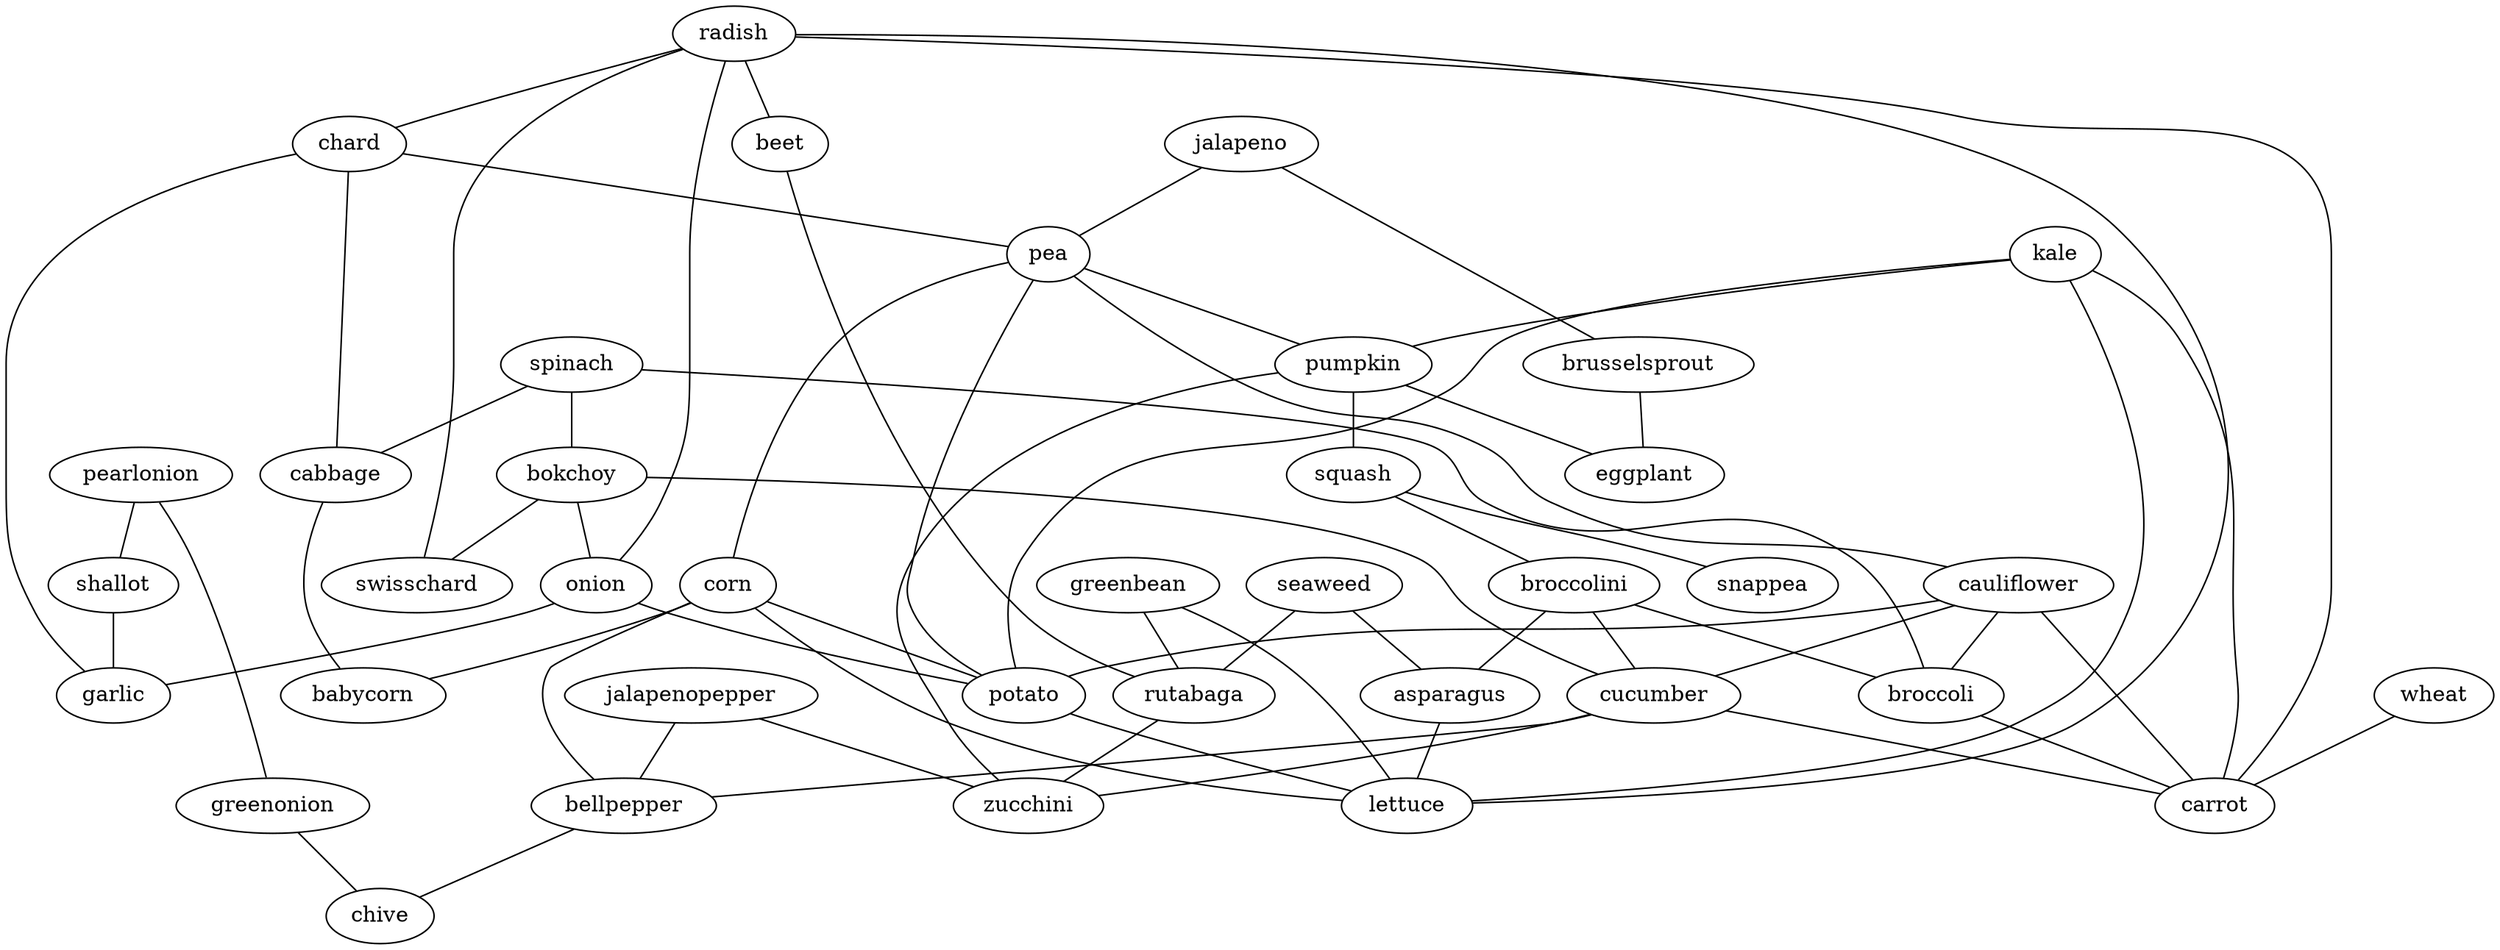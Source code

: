 strict graph G {
pearlonion;
kale;
radish;
seaweed;
jalapeno;
spinach;
greenbean;
chard;
beet;
bokchoy;
pea;
pumpkin;
swisschard;
wheat;
cauliflower;
shallot;
corn;
squash;
broccolini;
jalapenopepper;
brusselsprout;
cucumber;
cabbage;
broccoli;
rutabaga;
babycorn;
bellpepper;
onion;
potato;
asparagus;
greenonion;
carrot;
snappea;
eggplant;
chive;
garlic;
lettuce;
zucchini;
pearlonion -- shallot  [weight=1];
pearlonion -- greenonion  [weight=1];
kale -- lettuce  [weight=1];
kale -- pumpkin  [weight=1];
kale -- carrot  [weight=1];
kale -- potato  [weight=1];
radish -- swisschard  [weight=1];
radish -- onion  [weight=1];
radish -- lettuce  [weight=1];
radish -- carrot  [weight=1];
radish -- beet  [weight=1];
radish -- chard  [weight=1];
seaweed -- asparagus  [weight=1];
seaweed -- rutabaga  [weight=1];
jalapeno -- brusselsprout  [weight=1];
jalapeno -- pea  [weight=1];
spinach -- cabbage  [weight=1];
spinach -- bokchoy  [weight=1];
spinach -- broccoli  [weight=1];
greenbean -- lettuce  [weight=1];
greenbean -- rutabaga  [weight=1];
chard -- cabbage  [weight=1];
chard -- garlic  [weight=1];
chard -- pea  [weight=1];
beet -- rutabaga  [weight=1];
bokchoy -- swisschard  [weight=1];
bokchoy -- onion  [weight=1];
bokchoy -- cucumber  [weight=1];
pea -- cauliflower  [weight=1];
pea -- potato  [weight=1];
pea -- corn  [weight=1];
pea -- pumpkin  [weight=1];
pumpkin -- squash  [weight=1];
pumpkin -- eggplant  [weight=1];
pumpkin -- zucchini  [weight=1];
wheat -- carrot  [weight=1];
cauliflower -- potato  [weight=1];
cauliflower -- broccoli  [weight=1];
cauliflower -- carrot  [weight=1];
cauliflower -- cucumber  [weight=1];
shallot -- garlic  [weight=1];
corn -- babycorn  [weight=1];
corn -- bellpepper  [weight=1];
corn -- potato  [weight=1];
corn -- lettuce  [weight=1];
squash -- broccolini  [weight=1];
squash -- snappea  [weight=1];
broccolini -- asparagus  [weight=1];
broccolini -- cucumber  [weight=1];
broccolini -- broccoli  [weight=1];
jalapenopepper -- bellpepper  [weight=1];
jalapenopepper -- zucchini  [weight=1];
brusselsprout -- eggplant  [weight=1];
cucumber -- bellpepper  [weight=1];
cucumber -- carrot  [weight=1];
cucumber -- zucchini  [weight=1];
cabbage -- babycorn  [weight=1];
broccoli -- carrot  [weight=1];
rutabaga -- zucchini  [weight=1];
bellpepper -- chive  [weight=1];
onion -- garlic  [weight=1];
onion -- potato  [weight=1];
potato -- lettuce  [weight=1];
asparagus -- lettuce  [weight=1];
greenonion -- chive  [weight=1];
}
